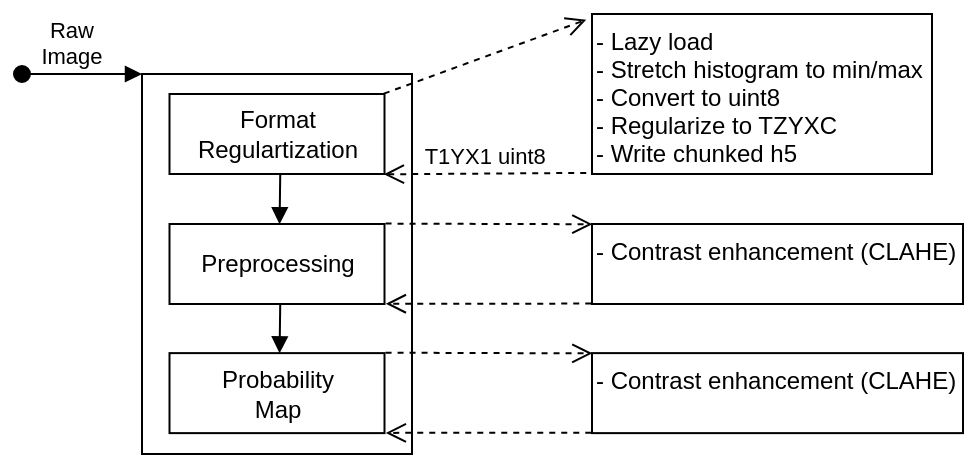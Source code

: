 <mxfile version="20.1.2" type="github">
  <diagram id="kgpKYQtTHZ0yAKxKKP6v" name="Page-1">
    <mxGraphModel dx="593" dy="331" grid="1" gridSize="10" guides="1" tooltips="1" connect="1" arrows="1" fold="1" page="1" pageScale="1" pageWidth="850" pageHeight="1100" math="0" shadow="0">
      <root>
        <mxCell id="0" />
        <mxCell id="1" parent="0" />
        <mxCell id="3nuBFxr9cyL0pnOWT2aG-2" value="" style="points=[];perimeter=orthogonalPerimeter;rounded=0;shadow=0;strokeWidth=1;" parent="1" vertex="1">
          <mxGeometry x="155" y="150" width="135" height="190" as="geometry" />
        </mxCell>
        <mxCell id="3nuBFxr9cyL0pnOWT2aG-10" value="T1YX1 uint8" style="verticalAlign=bottom;endArrow=open;dashed=1;endSize=8;exitX=-0.017;exitY=0.993;shadow=0;strokeWidth=1;exitDx=0;exitDy=0;exitPerimeter=0;entryX=0.997;entryY=1.004;entryDx=0;entryDy=0;entryPerimeter=0;" parent="1" source="3nuBFxr9cyL0pnOWT2aG-6" target="3nuBFxr9cyL0pnOWT2aG-4" edge="1">
          <mxGeometry relative="1" as="geometry">
            <mxPoint x="410" y="250" as="targetPoint" />
          </mxGeometry>
        </mxCell>
        <mxCell id="3nuBFxr9cyL0pnOWT2aG-3" value="Raw&#xa;Image" style="verticalAlign=bottom;startArrow=oval;endArrow=block;startSize=8;shadow=0;strokeWidth=1;" parent="1" target="3nuBFxr9cyL0pnOWT2aG-2" edge="1">
          <mxGeometry x="-0.167" relative="1" as="geometry">
            <mxPoint x="95" y="150" as="sourcePoint" />
            <mxPoint as="offset" />
          </mxGeometry>
        </mxCell>
        <mxCell id="3nuBFxr9cyL0pnOWT2aG-4" value="Format Regulartization" style="points=[];perimeter=orthogonalPerimeter;rounded=0;shadow=0;strokeWidth=1;whiteSpace=wrap;" parent="1" vertex="1">
          <mxGeometry x="168.75" y="160" width="107.5" height="40" as="geometry" />
        </mxCell>
        <mxCell id="3nuBFxr9cyL0pnOWT2aG-6" value="- Lazy load&#xa;- Stretch histogram to min/max&#xa;- Convert to uint8&#xa;- Regularize to TZYXC&#xa;- Write chunked h5" style="points=[];perimeter=orthogonalPerimeter;rounded=0;shadow=0;strokeWidth=1;verticalAlign=top;align=left;" parent="1" vertex="1">
          <mxGeometry x="380" y="120" width="170" height="80" as="geometry" />
        </mxCell>
        <mxCell id="PtT5wam6bBAcdDgrsHmM-2" value="" style="verticalAlign=bottom;endArrow=open;dashed=1;endSize=8;exitX=0.997;exitY=-0.004;shadow=0;strokeWidth=1;exitDx=0;exitDy=0;exitPerimeter=0;entryX=-0.017;entryY=0.036;entryDx=0;entryDy=0;entryPerimeter=0;" edge="1" parent="1" source="3nuBFxr9cyL0pnOWT2aG-4" target="3nuBFxr9cyL0pnOWT2aG-6">
          <mxGeometry relative="1" as="geometry">
            <mxPoint x="285.498" y="208.8" as="targetPoint" />
            <mxPoint x="407.96" y="209.37" as="sourcePoint" />
          </mxGeometry>
        </mxCell>
        <mxCell id="PtT5wam6bBAcdDgrsHmM-3" value="Preprocessing" style="points=[];perimeter=orthogonalPerimeter;rounded=0;shadow=0;strokeWidth=1;whiteSpace=wrap;" vertex="1" parent="1">
          <mxGeometry x="168.75" y="225" width="107.5" height="40" as="geometry" />
        </mxCell>
        <mxCell id="3nuBFxr9cyL0pnOWT2aG-8" value="" style="verticalAlign=bottom;endArrow=block;shadow=0;strokeWidth=1;exitX=0.515;exitY=1.011;exitDx=0;exitDy=0;exitPerimeter=0;entryX=0.512;entryY=0.003;entryDx=0;entryDy=0;entryPerimeter=0;" parent="1" source="3nuBFxr9cyL0pnOWT2aG-4" target="PtT5wam6bBAcdDgrsHmM-3" edge="1">
          <mxGeometry relative="1" as="geometry">
            <mxPoint x="330" y="80" as="sourcePoint" />
            <mxPoint x="223" y="220" as="targetPoint" />
            <Array as="points" />
          </mxGeometry>
        </mxCell>
        <mxCell id="PtT5wam6bBAcdDgrsHmM-4" value="" style="verticalAlign=bottom;endArrow=open;dashed=1;endSize=8;exitX=-0.002;exitY=0.995;shadow=0;strokeWidth=1;exitDx=0;exitDy=0;exitPerimeter=0;entryX=1.006;entryY=0.997;entryDx=0;entryDy=0;entryPerimeter=0;" edge="1" parent="1" source="PtT5wam6bBAcdDgrsHmM-5" target="PtT5wam6bBAcdDgrsHmM-3">
          <mxGeometry relative="1" as="geometry">
            <mxPoint x="319.998" y="288.8" as="targetPoint" />
          </mxGeometry>
        </mxCell>
        <mxCell id="PtT5wam6bBAcdDgrsHmM-5" value="- Contrast enhancement (CLAHE)" style="points=[];perimeter=orthogonalPerimeter;rounded=0;shadow=0;strokeWidth=1;verticalAlign=top;align=left;" vertex="1" parent="1">
          <mxGeometry x="380" y="225" width="185.5" height="40" as="geometry" />
        </mxCell>
        <mxCell id="PtT5wam6bBAcdDgrsHmM-6" value="" style="verticalAlign=bottom;endArrow=open;dashed=1;endSize=8;shadow=0;strokeWidth=1;entryX=0.001;entryY=0.003;entryDx=0;entryDy=0;entryPerimeter=0;exitX=1.005;exitY=-0.005;exitDx=0;exitDy=0;exitPerimeter=0;" edge="1" parent="1" target="PtT5wam6bBAcdDgrsHmM-5" source="PtT5wam6bBAcdDgrsHmM-3">
          <mxGeometry relative="1" as="geometry">
            <mxPoint x="329.998" y="298.8" as="targetPoint" />
            <mxPoint x="280" y="230" as="sourcePoint" />
          </mxGeometry>
        </mxCell>
        <mxCell id="PtT5wam6bBAcdDgrsHmM-7" value="Probability&#xa;Map" style="points=[];perimeter=orthogonalPerimeter;rounded=0;shadow=0;strokeWidth=1;whiteSpace=wrap;" vertex="1" parent="1">
          <mxGeometry x="168.75" y="289.56" width="107.5" height="40" as="geometry" />
        </mxCell>
        <mxCell id="PtT5wam6bBAcdDgrsHmM-8" value="" style="verticalAlign=bottom;endArrow=block;shadow=0;strokeWidth=1;exitX=0.515;exitY=1.011;exitDx=0;exitDy=0;exitPerimeter=0;entryX=0.512;entryY=0.003;entryDx=0;entryDy=0;entryPerimeter=0;" edge="1" parent="1" target="PtT5wam6bBAcdDgrsHmM-7">
          <mxGeometry relative="1" as="geometry">
            <mxPoint x="224.113" y="265.0" as="sourcePoint" />
            <mxPoint x="223" y="284.56" as="targetPoint" />
            <Array as="points" />
          </mxGeometry>
        </mxCell>
        <mxCell id="PtT5wam6bBAcdDgrsHmM-9" value="" style="verticalAlign=bottom;endArrow=open;dashed=1;endSize=8;exitX=-0.002;exitY=0.995;shadow=0;strokeWidth=1;exitDx=0;exitDy=0;exitPerimeter=0;entryX=1.006;entryY=0.997;entryDx=0;entryDy=0;entryPerimeter=0;" edge="1" parent="1" source="PtT5wam6bBAcdDgrsHmM-10" target="PtT5wam6bBAcdDgrsHmM-7">
          <mxGeometry relative="1" as="geometry">
            <mxPoint x="319.998" y="353.36" as="targetPoint" />
          </mxGeometry>
        </mxCell>
        <mxCell id="PtT5wam6bBAcdDgrsHmM-10" value="- Contrast enhancement (CLAHE)" style="points=[];perimeter=orthogonalPerimeter;rounded=0;shadow=0;strokeWidth=1;verticalAlign=top;align=left;" vertex="1" parent="1">
          <mxGeometry x="380" y="289.56" width="185.5" height="40" as="geometry" />
        </mxCell>
        <mxCell id="PtT5wam6bBAcdDgrsHmM-11" value="" style="verticalAlign=bottom;endArrow=open;dashed=1;endSize=8;shadow=0;strokeWidth=1;entryX=0.001;entryY=0.003;entryDx=0;entryDy=0;entryPerimeter=0;exitX=1.005;exitY=-0.005;exitDx=0;exitDy=0;exitPerimeter=0;" edge="1" parent="1" source="PtT5wam6bBAcdDgrsHmM-7" target="PtT5wam6bBAcdDgrsHmM-10">
          <mxGeometry relative="1" as="geometry">
            <mxPoint x="329.998" y="363.36" as="targetPoint" />
            <mxPoint x="280" y="294.56" as="sourcePoint" />
          </mxGeometry>
        </mxCell>
      </root>
    </mxGraphModel>
  </diagram>
</mxfile>
